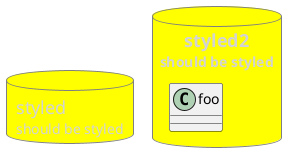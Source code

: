 {
  "sha1": "8euhjvlzbafp6e9vzn7rwcjcn940f0f",
  "insertion": {
    "when": "2024-05-30T20:48:21.402Z",
    "user": "plantuml@gmail.com"
  }
}
@startuml
skinparam database {
  border {
    color grey
	thickness 1
  }
  BackgroundColor yellow
  Font {
    Color LightGrey
	Size 14
  }
}

package "<size:18>styled</size>\nshould be styled" <<Database>> {
}

package "<size:18>styled2</size>\nshould be styled" <<Database>> {
class foo
}

@enduml

